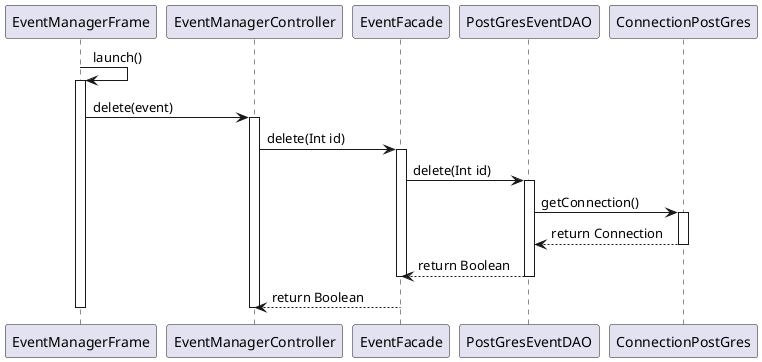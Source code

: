 
@startuml delete

EventManagerFrame -> EventManagerFrame : launch()
activate EventManagerFrame

EventManagerFrame -> EventManagerController: delete(event)
activate EventManagerController

EventManagerController -> EventFacade: delete(Int id)
activate EventFacade

EventFacade -> PostGresEventDAO : delete(Int id)
activate PostGresEventDAO

PostGresEventDAO -> ConnectionPostGres : getConnection()
activate ConnectionPostGres
ConnectionPostGres --> PostGresEventDAO : return Connection
deactivate ConnectionPostGres
PostGresEventDAO --> EventFacade : return Boolean
deactivate PostGresEventDAO
deactivate EventFacade

EventFacade --> EventManagerController : return Boolean
deactivate EventManagerController
deactivate EventManagerFrame

@enduml
